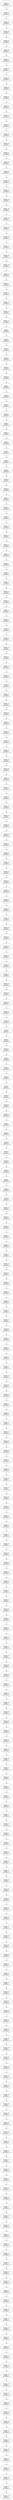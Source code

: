 digraph colapasajeros {
nodo1920329065[label="
Pasajero: 81
Maletas: 2
Documentos: 10"];
nodo1920329065->nodo413967811;
nodo413967811[label="
Pasajero: 82
Maletas: 3
Documentos: 5"];
nodo413967811->nodo838074527;
nodo838074527[label="
Pasajero: 83
Maletas: 4
Documentos: 4"];
nodo838074527->nodo669974687;
nodo669974687[label="
Pasajero: 84
Maletas: 3
Documentos: 1"];
nodo669974687->nodo2062350246;
nodo2062350246[label="
Pasajero: 85
Maletas: 4
Documentos: 7"];
nodo2062350246->nodo118736773;
nodo118736773[label="
Pasajero: 86
Maletas: 2
Documentos: 6"];
nodo118736773->nodo376622848;
nodo376622848[label="
Pasajero: 87
Maletas: 4
Documentos: 9"];
nodo376622848->nodo1237765801;
nodo1237765801[label="
Pasajero: 88
Maletas: 1
Documentos: 10"];
nodo1237765801->nodo1418346992;
nodo1418346992[label="
Pasajero: 89
Maletas: 1
Documentos: 10"];
nodo1418346992->nodo880359828;
nodo880359828[label="
Pasajero: 90
Maletas: 4
Documentos: 2"];
nodo880359828->nodo489953491;
nodo489953491[label="
Pasajero: 91
Maletas: 1
Documentos: 2"];
nodo489953491->nodo1648806233;
nodo1648806233[label="
Pasajero: 92
Maletas: 2
Documentos: 4"];
nodo1648806233->nodo50518976;
nodo50518976[label="
Pasajero: 93
Maletas: 4
Documentos: 9"];
nodo50518976->nodo2118842285;
nodo2118842285[label="
Pasajero: 94
Maletas: 2
Documentos: 9"];
nodo2118842285->nodo1132829239;
nodo1132829239[label="
Pasajero: 95
Maletas: 4
Documentos: 7"];
nodo1132829239->nodo400396063;
nodo400396063[label="
Pasajero: 96
Maletas: 1
Documentos: 4"];
nodo400396063->nodo34904831;
nodo34904831[label="
Pasajero: 97
Maletas: 3
Documentos: 5"];
nodo34904831->nodo726327951;
nodo726327951[label="
Pasajero: 98
Maletas: 3
Documentos: 3"];
nodo726327951->nodo1156682227;
nodo1156682227[label="
Pasajero: 99
Maletas: 4
Documentos: 10"];
nodo1156682227->nodo1060068101;
nodo1060068101[label="
Pasajero: 100
Maletas: 4
Documentos: 6"];
nodo1060068101->nodo432729469;
nodo432729469[label="
Pasajero: 101
Maletas: 3
Documentos: 10"];
nodo432729469->nodo1709718097;
nodo1709718097[label="
Pasajero: 102
Maletas: 3
Documentos: 7"];
nodo1709718097->nodo769544470;
nodo769544470[label="
Pasajero: 103
Maletas: 4
Documentos: 3"];
nodo769544470->nodo1760346331;
nodo1760346331[label="
Pasajero: 104
Maletas: 1
Documentos: 6"];
nodo1760346331->nodo646146494;
nodo646146494[label="
Pasajero: 105
Maletas: 1
Documentos: 7"];
nodo646146494->nodo35517837;
nodo35517837[label="
Pasajero: 106
Maletas: 4
Documentos: 5"];
nodo35517837->nodo1561608761;
nodo1561608761[label="
Pasajero: 107
Maletas: 4
Documentos: 10"];
nodo1561608761->nodo1408285528;
nodo1408285528[label="
Pasajero: 108
Maletas: 2
Documentos: 10"];
nodo1408285528->nodo718870190;
nodo718870190[label="
Pasajero: 109
Maletas: 2
Documentos: 8"];
nodo718870190->nodo1536904730;
nodo1536904730[label="
Pasajero: 110
Maletas: 4
Documentos: 2"];
nodo1536904730->nodo638053239;
nodo638053239[label="
Pasajero: 111
Maletas: 1
Documentos: 4"];
nodo638053239->nodo1882462894;
nodo1882462894[label="
Pasajero: 112
Maletas: 4
Documentos: 7"];
nodo1882462894->nodo314183264;
nodo314183264[label="
Pasajero: 113
Maletas: 3
Documentos: 6"];
nodo314183264->nodo324041139;
nodo324041139[label="
Pasajero: 114
Maletas: 3
Documentos: 4"];
nodo324041139->nodo169178365;
nodo169178365[label="
Pasajero: 115
Maletas: 2
Documentos: 4"];
nodo169178365->nodo699495027;
nodo699495027[label="
Pasajero: 1
Maletas: 3
Documentos: 1"];
nodo699495027->nodo1419449880;
nodo1419449880[label="
Pasajero: 2
Maletas: 4
Documentos: 5"];
nodo1419449880->nodo893848560;
nodo893848560[label="
Pasajero: 3
Maletas: 4
Documentos: 2"];
nodo893848560->nodo790047283;
nodo790047283[label="
Pasajero: 4
Maletas: 4
Documentos: 9"];
nodo790047283->nodo219670344;
nodo219670344[label="
Pasajero: 5
Maletas: 3
Documentos: 8"];
nodo219670344->nodo19929892;
nodo19929892[label="
Pasajero: 6
Maletas: 3
Documentos: 3"];
nodo19929892->nodo203786361;
nodo203786361[label="
Pasajero: 7
Maletas: 1
Documentos: 8"];
nodo203786361->nodo452296060;
nodo452296060[label="
Pasajero: 8
Maletas: 3
Documentos: 10"];
nodo452296060->nodo678094029;
nodo678094029[label="
Pasajero: 9
Maletas: 1
Documentos: 6"];
nodo678094029->nodo1196967235;
nodo1196967235[label="
Pasajero: 1
Maletas: 4
Documentos: 7"];
nodo1196967235->nodo2138835644;
nodo2138835644[label="
Pasajero: 2
Maletas: 1
Documentos: 6"];
nodo2138835644->nodo1452767141;
nodo1452767141[label="
Pasajero: 3
Maletas: 1
Documentos: 10"];
nodo1452767141->nodo847805586;
nodo847805586[label="
Pasajero: 4
Maletas: 3
Documentos: 3"];
nodo847805586->nodo939480541;
nodo939480541[label="
Pasajero: 5
Maletas: 1
Documentos: 1"];
nodo939480541->nodo675909748;
nodo675909748[label="
Pasajero: 6
Maletas: 2
Documentos: 10"];
nodo675909748->nodo1158606983;
nodo1158606983[label="
Pasajero: 7
Maletas: 4
Documentos: 2"];
nodo1158606983->nodo873687128;
nodo873687128[label="
Pasajero: 8
Maletas: 1
Documentos: 7"];
nodo873687128->nodo2039452346;
nodo2039452346[label="
Pasajero: 9
Maletas: 2
Documentos: 3"];
nodo2039452346->nodo497117135;
nodo497117135[label="
Pasajero: 10
Maletas: 1
Documentos: 7"];
nodo497117135->nodo798570036;
nodo798570036[label="
Pasajero: 11
Maletas: 2
Documentos: 3"];
nodo798570036->nodo15190583;
nodo15190583[label="
Pasajero: 12
Maletas: 1
Documentos: 4"];
nodo15190583->nodo100176595;
nodo100176595[label="
Pasajero: 13
Maletas: 2
Documentos: 6"];
nodo100176595->nodo334566076;
nodo334566076[label="
Pasajero: 14
Maletas: 2
Documentos: 5"];
nodo334566076->nodo1967111776;
nodo1967111776[label="
Pasajero: 15
Maletas: 2
Documentos: 5"];
nodo1967111776->nodo1270314114;
nodo1270314114[label="
Pasajero: 16
Maletas: 4
Documentos: 6"];
nodo1270314114->nodo169351469;
nodo169351469[label="
Pasajero: 17
Maletas: 3
Documentos: 2"];
nodo169351469->nodo292003360;
nodo292003360[label="
Pasajero: 18
Maletas: 1
Documentos: 7"];
nodo292003360->nodo421789394;
nodo421789394[label="
Pasajero: 19
Maletas: 2
Documentos: 7"];
nodo421789394->nodo1774225936;
nodo1774225936[label="
Pasajero: 20
Maletas: 3
Documentos: 6"];
nodo1774225936->nodo593180532;
nodo593180532[label="
Pasajero: 21
Maletas: 4
Documentos: 3"];
nodo593180532->nodo241183649;
nodo241183649[label="
Pasajero: 22
Maletas: 1
Documentos: 10"];
nodo241183649->nodo145986001;
nodo145986001[label="
Pasajero: 23
Maletas: 1
Documentos: 2"];
nodo145986001->nodo1708002013;
nodo1708002013[label="
Pasajero: 24
Maletas: 4
Documentos: 4"];
nodo1708002013->nodo525623687;
nodo525623687[label="
Pasajero: 25
Maletas: 2
Documentos: 10"];
nodo525623687->nodo275148015;
nodo275148015[label="
Pasajero: 26
Maletas: 1
Documentos: 7"];
nodo275148015->nodo80697899;
nodo80697899[label="
Pasajero: 27
Maletas: 1
Documentos: 7"];
nodo80697899->nodo297934989;
nodo297934989[label="
Pasajero: 28
Maletas: 1
Documentos: 8"];
nodo297934989->nodo765866859;
nodo765866859[label="
Pasajero: 29
Maletas: 2
Documentos: 9"];
nodo765866859->nodo235156260;
nodo235156260[label="
Pasajero: 30
Maletas: 2
Documentos: 4"];
nodo235156260->nodo1885613773;
nodo1885613773[label="
Pasajero: 31
Maletas: 3
Documentos: 2"];
nodo1885613773->nodo309475658;
nodo309475658[label="
Pasajero: 32
Maletas: 3
Documentos: 5"];
nodo309475658->nodo2009458574;
nodo2009458574[label="
Pasajero: 33
Maletas: 2
Documentos: 2"];
nodo2009458574->nodo67480720;
nodo67480720[label="
Pasajero: 34
Maletas: 1
Documentos: 9"];
nodo67480720->nodo1288830442;
nodo1288830442[label="
Pasajero: 35
Maletas: 2
Documentos: 4"];
nodo1288830442->nodo1340745043;
nodo1340745043[label="
Pasajero: 36
Maletas: 4
Documentos: 8"];
nodo1340745043->nodo399200951;
nodo399200951[label="
Pasajero: 37
Maletas: 3
Documentos: 10"];
nodo399200951->nodo783500045;
nodo783500045[label="
Pasajero: 38
Maletas: 4
Documentos: 8"];
nodo783500045->nodo150550436;
nodo150550436[label="
Pasajero: 39
Maletas: 4
Documentos: 7"];
nodo150550436->nodo21312255;
nodo21312255[label="
Pasajero: 40
Maletas: 3
Documentos: 5"];
nodo21312255->nodo1700270136;
nodo1700270136[label="
Pasajero: 41
Maletas: 1
Documentos: 6"];
nodo1700270136->nodo1372036277;
nodo1372036277[label="
Pasajero: 42
Maletas: 2
Documentos: 5"];
nodo1372036277->nodo272811326;
nodo272811326[label="
Pasajero: 43
Maletas: 4
Documentos: 1"];
nodo272811326->nodo943247107;
nodo943247107[label="
Pasajero: 44
Maletas: 1
Documentos: 1"];
nodo943247107->nodo491045356;
nodo491045356[label="
Pasajero: 45
Maletas: 3
Documentos: 10"];
nodo491045356->nodo1879819461;
nodo1879819461[label="
Pasajero: 46
Maletas: 1
Documentos: 8"];
nodo1879819461->nodo1994818767;
nodo1994818767[label="
Pasajero: 47
Maletas: 3
Documentos: 2"];
nodo1994818767->nodo139992519;
nodo139992519[label="
Pasajero: 48
Maletas: 2
Documentos: 5"];
nodo139992519->nodo866707073;
nodo866707073[label="
Pasajero: 49
Maletas: 2
Documentos: 9"];
nodo866707073->nodo489365981;
nodo489365981[label="
Pasajero: 50
Maletas: 4
Documentos: 2"];
nodo489365981->nodo1604914763;
nodo1604914763[label="
Pasajero: 51
Maletas: 1
Documentos: 6"];
nodo1604914763->nodo391611996;
nodo391611996[label="
Pasajero: 52
Maletas: 3
Documentos: 6"];
nodo391611996->nodo1673520857;
nodo1673520857[label="
Pasajero: 53
Maletas: 4
Documentos: 9"];
nodo1673520857->nodo660477626;
nodo660477626[label="
Pasajero: 54
Maletas: 2
Documentos: 6"];
nodo660477626->nodo806526796;
nodo806526796[label="
Pasajero: 55
Maletas: 3
Documentos: 7"];
nodo806526796->nodo459049588;
nodo459049588[label="
Pasajero: 56
Maletas: 4
Documentos: 8"];
nodo459049588->nodo130629352;
nodo130629352[label="
Pasajero: 57
Maletas: 4
Documentos: 8"];
nodo130629352->nodo1358234477;
nodo1358234477[label="
Pasajero: 58
Maletas: 1
Documentos: 10"];
nodo1358234477->nodo1034938711;
nodo1034938711[label="
Pasajero: 59
Maletas: 1
Documentos: 7"];
nodo1034938711->nodo31211324;
nodo31211324[label="
Pasajero: 60
Maletas: 1
Documentos: 9"];
nodo31211324->nodo1132409827;
nodo1132409827[label="
Pasajero: 61
Maletas: 2
Documentos: 7"];
nodo1132409827->nodo1299149102;
nodo1299149102[label="
Pasajero: 62
Maletas: 4
Documentos: 6"];
nodo1299149102->nodo264821893;
nodo264821893[label="
Pasajero: 63
Maletas: 1
Documentos: 8"];
nodo264821893->nodo1871525791;
nodo1871525791[label="
Pasajero: 64
Maletas: 1
Documentos: 10"];
nodo1871525791->nodo1431822758;
nodo1431822758[label="
Pasajero: 65
Maletas: 3
Documentos: 7"];
nodo1431822758->nodo1661410339;
nodo1661410339[label="
Pasajero: 66
Maletas: 4
Documentos: 5"];
nodo1661410339->nodo500713256;
nodo500713256[label="
Pasajero: 1
Maletas: 1
Documentos: 1"];
nodo500713256->nodo566738937;
nodo566738937[label="
Pasajero: 2
Maletas: 4
Documentos: 6"];
nodo566738937->nodo604910636;
nodo604910636[label="
Pasajero: 3
Maletas: 2
Documentos: 2"];
nodo604910636->nodo1332645595;
nodo1332645595[label="
Pasajero: 4
Maletas: 3
Documentos: 3"];
nodo1332645595->nodo273703193;
nodo273703193[label="
Pasajero: 5
Maletas: 3
Documentos: 4"];
nodo273703193->nodo217332893;
nodo217332893[label="
Pasajero: 6
Maletas: 2
Documentos: 3"];
nodo217332893->nodo1494140539;
nodo1494140539[label="
Pasajero: 7
Maletas: 1
Documentos: 2"];
nodo1494140539->nodo1647150039;
nodo1647150039[label="
Pasajero: 8
Maletas: 1
Documentos: 4"];
nodo1647150039->nodo1902542370;
nodo1902542370[label="
Pasajero: 9
Maletas: 3
Documentos: 4"];
nodo1902542370->nodo1557902407;
nodo1557902407[label="
Pasajero: 10
Maletas: 3
Documentos: 6"];
nodo1557902407->nodo1046060785;
nodo1046060785[label="
Pasajero: 1
Maletas: 2
Documentos: 5"];
nodo1046060785->nodo21651911;
nodo21651911[label="
Pasajero: 2
Maletas: 1
Documentos: 3"];
nodo21651911->nodo1479982648;
nodo1479982648[label="
Pasajero: 3
Maletas: 3
Documentos: 3"];
nodo1479982648->nodo1816526444;
nodo1816526444[label="
Pasajero: 4
Maletas: 1
Documentos: 3"];
nodo1816526444->nodo513366787;
nodo513366787[label="
Pasajero: 5
Maletas: 1
Documentos: 5"];
nodo513366787->nodo1284461902;
nodo1284461902[label="
Pasajero: 6
Maletas: 3
Documentos: 1"];
nodo1284461902->nodo564524441;
nodo564524441[label="
Pasajero: 7
Maletas: 2
Documentos: 9"];
nodo564524441->nodo1657854303;
nodo1657854303[label="
Pasajero: 8
Maletas: 3
Documentos: 10"];
nodo1657854303->nodo918931269;
nodo918931269[label="
Pasajero: 9
Maletas: 4
Documentos: 5"];
nodo918931269->nodo5689846;
nodo5689846[label="
Pasajero: 10
Maletas: 3
Documentos: 3"];
nodo5689846->nodo240248152;
nodo240248152[label="
Pasajero: 11
Maletas: 1
Documentos: 6"];
nodo240248152->nodo1781522412;
nodo1781522412[label="
Pasajero: 12
Maletas: 1
Documentos: 7"];
nodo1781522412->nodo1917370883;
nodo1917370883[label="
Pasajero: 13
Maletas: 2
Documentos: 4"];
nodo1917370883->nodo1143432413;
nodo1143432413[label="
Pasajero: 14
Maletas: 3
Documentos: 8"];
nodo1143432413->nodo1172124196;
nodo1172124196[label="
Pasajero: 15
Maletas: 2
Documentos: 5"];
nodo1172124196->nodo1360610764;
nodo1360610764[label="
Pasajero: 16
Maletas: 4
Documentos: 8"];
nodo1360610764->nodo1710611766;
nodo1710611766[label="
Pasajero: 17
Maletas: 1
Documentos: 7"];
nodo1710611766->nodo445340889;
nodo445340889[label="
Pasajero: 18
Maletas: 4
Documentos: 9"];
nodo445340889->nodo921371070;
nodo921371070[label="
Pasajero: 19
Maletas: 1
Documentos: 8"];
nodo921371070->nodo1219856238;
nodo1219856238[label="
Pasajero: 20
Maletas: 2
Documentos: 2"];
nodo1219856238->nodo1573630135;
nodo1573630135[label="
Pasajero: 21
Maletas: 2
Documentos: 1"];
nodo1573630135->nodo951425358;
nodo951425358[label="
Pasajero: 22
Maletas: 1
Documentos: 9"];
nodo951425358->nodo1927618570;
nodo1927618570[label="
Pasajero: 23
Maletas: 3
Documentos: 8"];
nodo1927618570->nodo370100175;
nodo370100175[label="
Pasajero: 24
Maletas: 4
Documentos: 6"];
nodo370100175->nodo381752241;
nodo381752241[label="
Pasajero: 25
Maletas: 2
Documentos: 7"];
nodo381752241->nodo44730318;
nodo44730318[label="
Pasajero: 26
Maletas: 4
Documentos: 7"];
nodo44730318->nodo1502876385;
nodo1502876385[label="
Pasajero: 27
Maletas: 3
Documentos: 3"];
nodo1502876385->nodo893978403;
nodo893978403[label="
Pasajero: 28
Maletas: 4
Documentos: 3"];
nodo893978403->nodo722192032;
nodo722192032[label="
Pasajero: 29
Maletas: 2
Documentos: 6"];
nodo722192032->nodo2110365944;
nodo2110365944[label="
Pasajero: 30
Maletas: 4
Documentos: 6"];
nodo2110365944->nodo78886586;
nodo78886586[label="
Pasajero: 31
Maletas: 1
Documentos: 4"];
nodo78886586->nodo2042550544;
nodo2042550544[label="
Pasajero: 32
Maletas: 3
Documentos: 2"];
nodo2042550544->nodo217394753;
nodo217394753[label="
Pasajero: 33
Maletas: 3
Documentos: 3"];
nodo217394753->nodo1007386951;
nodo1007386951[label="
Pasajero: 34
Maletas: 4
Documentos: 8"];
nodo1007386951->nodo630515226;
nodo630515226[label="
Pasajero: 35
Maletas: 2
Documentos: 6"];
nodo630515226->nodo711843297;
nodo711843297[label="
Pasajero: 36
Maletas: 3
Documentos: 1"];
nodo711843297->nodo256866763;
nodo256866763[label="
Pasajero: 37
Maletas: 3
Documentos: 7"];
nodo256866763->nodo1865339100;
nodo1865339100[label="
Pasajero: 38
Maletas: 3
Documentos: 7"];
nodo1865339100->nodo1141519128;
nodo1141519128[label="
Pasajero: 39
Maletas: 1
Documentos: 5"];
nodo1141519128->nodo1809165435;
nodo1809165435[label="
Pasajero: 40
Maletas: 1
Documentos: 9"];
nodo1809165435->nodo854513156;
nodo854513156[label="
Pasajero: 41
Maletas: 3
Documentos: 3"];
nodo854513156->nodo844611890;
nodo844611890[label="
Pasajero: 42
Maletas: 3
Documentos: 2"];
nodo844611890->nodo659596947;
nodo659596947[label="
Pasajero: 43
Maletas: 2
Documentos: 9"];
nodo659596947->nodo1629515894;
nodo1629515894[label="
Pasajero: 44
Maletas: 1
Documentos: 1"];
nodo1629515894->nodo633001120;
nodo633001120[label="
Pasajero: 45
Maletas: 4
Documentos: 9"];
nodo633001120->nodo694734708;
nodo694734708[label="
Pasajero: 46
Maletas: 3
Documentos: 10"];
nodo694734708->nodo187601140;
nodo187601140[label="
Pasajero: 47
Maletas: 3
Documentos: 4"];
nodo187601140->nodo1777332775;
nodo1777332775[label="
Pasajero: 48
Maletas: 3
Documentos: 4"];
nodo1777332775->nodo444806254;
nodo444806254[label="
Pasajero: 49
Maletas: 4
Documentos: 8"];
nodo444806254->nodo1979665189;
nodo1979665189[label="
Pasajero: 50
Maletas: 2
Documentos: 7"];
nodo1979665189->nodo170515550;
nodo170515550[label="
Pasajero: 51
Maletas: 1
Documentos: 5"];
nodo170515550->nodo474049014;
nodo474049014[label="
Pasajero: 52
Maletas: 2
Documentos: 5"];
nodo474049014->nodo526519892;
nodo526519892[label="
Pasajero: 53
Maletas: 3
Documentos: 8"];
nodo526519892->nodo273402110;
nodo273402110[label="
Pasajero: 54
Maletas: 1
Documentos: 3"];
nodo273402110->nodo1422146949;
nodo1422146949[label="
Pasajero: 55
Maletas: 3
Documentos: 7"];
nodo1422146949->nodo1138618418;
nodo1138618418[label="
Pasajero: 56
Maletas: 2
Documentos: 9"];
nodo1138618418->nodo1287804595;
nodo1287804595[label="
Pasajero: 57
Maletas: 4
Documentos: 5"];
nodo1287804595->nodo33586157;
nodo33586157[label="
Pasajero: 58
Maletas: 1
Documentos: 9"];
nodo33586157->nodo2010990141;
nodo2010990141[label="
Pasajero: 59
Maletas: 3
Documentos: 3"];
nodo2010990141->nodo1538090132;
nodo1538090132[label="
Pasajero: 60
Maletas: 3
Documentos: 1"];
nodo1538090132->nodo84199068;
nodo84199068[label="
Pasajero: 61
Maletas: 1
Documentos: 9"];
nodo84199068->nodo81398466;
nodo81398466[label="
Pasajero: 62
Maletas: 4
Documentos: 4"];
nodo81398466->nodo422267082;
nodo422267082[label="
Pasajero: 63
Maletas: 4
Documentos: 1"];
nodo422267082->nodo689047231;
nodo689047231[label="
Pasajero: 64
Maletas: 2
Documentos: 9"];
nodo689047231->nodo167839015;
nodo167839015[label="
Pasajero: 65
Maletas: 3
Documentos: 9"];
nodo167839015->nodo1582924479;
nodo1582924479[label="
Pasajero: 66
Maletas: 1
Documentos: 8"];
nodo1582924479->nodo494402726;
nodo494402726[label="
Pasajero: 67
Maletas: 3
Documentos: 5"];
nodo494402726->nodo610870857;
nodo610870857[label="
Pasajero: 68
Maletas: 4
Documentos: 4"];
nodo610870857->nodo650328030;
nodo650328030[label="
Pasajero: 69
Maletas: 4
Documentos: 2"];
nodo650328030->nodo874321347;
nodo874321347[label="
Pasajero: 70
Maletas: 1
Documentos: 10"];
nodo874321347->nodo372067626;
nodo372067626[label="
Pasajero: 71
Maletas: 1
Documentos: 1"];
nodo372067626->nodo2065394376;
nodo2065394376[label="
Pasajero: 72
Maletas: 3
Documentos: 5"];
nodo2065394376->nodo1155125170;
nodo1155125170[label="
Pasajero: 73
Maletas: 1
Documentos: 9"];
nodo1155125170->nodo414611943;
nodo414611943[label="
Pasajero: 74
Maletas: 4
Documentos: 5"];
nodo414611943->nodo1678652358;
nodo1678652358[label="
Pasajero: 75
Maletas: 2
Documentos: 5"];
nodo1678652358->nodo1147361445;
nodo1147361445[label="
Pasajero: 76
Maletas: 2
Documentos: 6"];
nodo1147361445->nodo1313713092;
nodo1313713092[label="
Pasajero: 77
Maletas: 4
Documentos: 10"];
nodo1313713092->nodo231882888;
nodo231882888[label="
Pasajero: 78
Maletas: 1
Documentos: 7"];
nodo231882888->nodo344054091;
nodo344054091[label="
Pasajero: 79
Maletas: 3
Documentos: 5"];
nodo344054091->nodo873792123;
nodo873792123[label="
Pasajero: 80
Maletas: 1
Documentos: 10"];
nodo873792123->nodo212310887;
nodo212310887[label="
Pasajero: 81
Maletas: 4
Documentos: 2"];
nodo212310887->nodo334388347;
nodo334388347[label="
Pasajero: 82
Maletas: 2
Documentos: 4"];
nodo334388347->nodo163550412;
nodo163550412[label="
Pasajero: 83
Maletas: 4
Documentos: 4"];
nodo163550412->nodo354765146;
nodo354765146[label="
Pasajero: 84
Maletas: 2
Documentos: 2"];
nodo354765146->nodo636060730;
nodo636060730[label="
Pasajero: 85
Maletas: 2
Documentos: 4"];
nodo636060730->nodo1149569400;
nodo1149569400[label="
Pasajero: 86
Maletas: 3
Documentos: 6"];
nodo1149569400->nodo829025488;
nodo829025488[label="
Pasajero: 87
Maletas: 3
Documentos: 4"];
nodo829025488->nodo247008318;
nodo247008318[label="
Pasajero: 88
Maletas: 4
Documentos: 3"];
nodo247008318->nodo1729663367;
nodo1729663367[label="
Pasajero: 89
Maletas: 4
Documentos: 7"];
nodo1729663367->nodo196778709;
nodo196778709[label="
Pasajero: 90
Maletas: 2
Documentos: 1"];
nodo196778709->nodo1967912990;
nodo1967912990[label="
Pasajero: 91
Maletas: 1
Documentos: 5"];
nodo1967912990->nodo861258357;
nodo861258357[label="
Pasajero: 92
Maletas: 3
Documentos: 7"];
nodo861258357->nodo274921777;
nodo274921777[label="
Pasajero: 93
Maletas: 1
Documentos: 7"];
nodo274921777->nodo1339143642;
nodo1339143642[label="
Pasajero: 94
Maletas: 4
Documentos: 5"];
nodo1339143642->nodo1710243638;
nodo1710243638[label="
Pasajero: 95
Maletas: 4
Documentos: 8"];
nodo1710243638->nodo2016087959;
nodo2016087959[label="
Pasajero: 96
Maletas: 4
Documentos: 8"];
nodo2016087959->nodo2131221202;
nodo2131221202[label="
Pasajero: 97
Maletas: 3
Documentos: 1"];
nodo2131221202->nodo1035657101;
nodo1035657101[label="
Pasajero: 98
Maletas: 3
Documentos: 9"];
nodo1035657101->nodo1507286659;
nodo1507286659[label="
Pasajero: 99
Maletas: 1
Documentos: 10"];
nodo1507286659->nodo2040575385;
nodo2040575385[label="
Pasajero: 100
Maletas: 1
Documentos: 4"];
nodo2040575385->nodo1286459200;
nodo1286459200[label="
Pasajero: 101
Maletas: 2
Documentos: 4"];
nodo1286459200->nodo1965942377;
nodo1965942377[label="
Pasajero: 102
Maletas: 4
Documentos: 8"];
nodo1965942377->nodo1219875546;
nodo1219875546[label="
Pasajero: 103
Maletas: 1
Documentos: 4"];
nodo1219875546->nodo359666467;
nodo359666467[label="
Pasajero: 104
Maletas: 2
Documentos: 3"];
nodo359666467->nodo923076866;
nodo923076866[label="
Pasajero: 105
Maletas: 1
Documentos: 5"];
nodo923076866->nodo763473701;
nodo763473701[label="
Pasajero: 106
Maletas: 1
Documentos: 10"];
nodo763473701->nodo1262783309;
nodo1262783309[label="
Pasajero: 107
Maletas: 3
Documentos: 10"];
nodo1262783309->nodo1580757005;
nodo1580757005[label="
Pasajero: 108
Maletas: 4
Documentos: 10"];
nodo1580757005->nodo1105866705;
nodo1105866705[label="
Pasajero: 109
Maletas: 4
Documentos: 10"];
nodo1105866705->nodo1630685262;
nodo1630685262[label="
Pasajero: 110
Maletas: 4
Documentos: 1"];
nodo1630685262->nodo247704006;
nodo247704006[label="
Pasajero: 111
Maletas: 3
Documentos: 10"];
nodo247704006->nodo333842443;
nodo333842443[label="
Pasajero: 112
Maletas: 1
Documentos: 2"];
nodo333842443->nodo65153281;
nodo65153281[label="
Pasajero: 113
Maletas: 2
Documentos: 8"];
nodo65153281->nodo1893818635;
nodo1893818635[label="
Pasajero: 114
Maletas: 1
Documentos: 3"];
nodo1893818635->nodo1669299016;
nodo1669299016[label="
Pasajero: 115
Maletas: 1
Documentos: 10"];
nodo1669299016->nodo1081770364;
nodo1081770364[label="
Pasajero: 116
Maletas: 4
Documentos: 6"];
nodo1081770364->nodo1388450387;
nodo1388450387[label="
Pasajero: 117
Maletas: 1
Documentos: 5"];
nodo1388450387->nodo693164089;
nodo693164089[label="
Pasajero: 118
Maletas: 1
Documentos: 7"];
nodo693164089->nodo829248352;
nodo829248352[label="
Pasajero: 119
Maletas: 2
Documentos: 5"];
nodo829248352->nodo621299024;
nodo621299024[label="
Pasajero: 120
Maletas: 2
Documentos: 4"];
nodo621299024->nodo1738185512;
nodo1738185512[label="
Pasajero: 121
Maletas: 4
Documentos: 4"];
nodo1738185512->nodo1210320626;
nodo1210320626[label="
Pasajero: 122
Maletas: 4
Documentos: 4"];
nodo1210320626->nodo327793349;
nodo327793349[label="
Pasajero: 123
Maletas: 2
Documentos: 10"];
nodo327793349->nodo1908841575;
nodo1908841575[label="
Pasajero: 124
Maletas: 4
Documentos: 2"];
nodo1908841575->nodo1743089721;
nodo1743089721[label="
Pasajero: 125
Maletas: 1
Documentos: 8"];
nodo1743089721->nodo1177688863;
nodo1177688863[label="
Pasajero: 126
Maletas: 1
Documentos: 2"];
nodo1177688863->nodo1405511317;
nodo1405511317[label="
Pasajero: 127
Maletas: 4
Documentos: 2"];
nodo1405511317->nodo371649838;
nodo371649838[label="
Pasajero: 128
Maletas: 2
Documentos: 7"];
nodo371649838->nodo1510876011;
nodo1510876011[label="
Pasajero: 129
Maletas: 3
Documentos: 7"];
nodo1510876011->nodo204616150;
nodo204616150[label="
Pasajero: 130
Maletas: 4
Documentos: 9"];
nodo204616150->nodo1822428171;
nodo1822428171[label="
Pasajero: 131
Maletas: 1
Documentos: 1"];
nodo1822428171->nodo1297011500;
nodo1297011500[label="
Pasajero: 132
Maletas: 3
Documentos: 10"];
nodo1297011500->nodo1727046805;
nodo1727046805[label="
Pasajero: 133
Maletas: 4
Documentos: 5"];
nodo1727046805->nodo2077332764;
nodo2077332764[label="
Pasajero: 134
Maletas: 2
Documentos: 5"];
nodo2077332764->nodo394075705;
nodo394075705[label="
Pasajero: 135
Maletas: 3
Documentos: 7"];
nodo394075705->nodo739338313;
nodo739338313[label="
Pasajero: 136
Maletas: 2
Documentos: 3"];
nodo739338313->nodo1327936850;
nodo1327936850[label="
Pasajero: 137
Maletas: 2
Documentos: 9"];
nodo1327936850->nodo942186719;
nodo942186719[label="
Pasajero: 138
Maletas: 3
Documentos: 6"];
nodo942186719->nodo1205595445;
nodo1205595445[label="
Pasajero: 139
Maletas: 4
Documentos: 7"];
nodo1205595445->nodo1613727399;
nodo1613727399[label="
Pasajero: 140
Maletas: 4
Documentos: 4"];
nodo1613727399->nodo442049493;
nodo442049493[label="
Pasajero: 141
Maletas: 3
Documentos: 9"];
nodo442049493->nodo1737115161;
nodo1737115161[label="
Pasajero: 142
Maletas: 2
Documentos: 1"];
nodo1737115161->nodo2132852120;
nodo2132852120[label="
Pasajero: 143
Maletas: 2
Documentos: 1"];
nodo2132852120->nodo1663440485;
nodo1663440485[label="
Pasajero: 144
Maletas: 1
Documentos: 9"];
nodo1663440485->nodo808638047;
nodo808638047[label="
Pasajero: 145
Maletas: 1
Documentos: 3"];
nodo808638047->nodo96330958;
nodo96330958[label="
Pasajero: 146
Maletas: 4
Documentos: 10"];
nodo96330958->nodo2131449244;
nodo2131449244[label="
Pasajero: 147
Maletas: 1
Documentos: 3"];
nodo2131449244->nodo751694118;
nodo751694118[label="
Pasajero: 148
Maletas: 1
Documentos: 8"];

}
